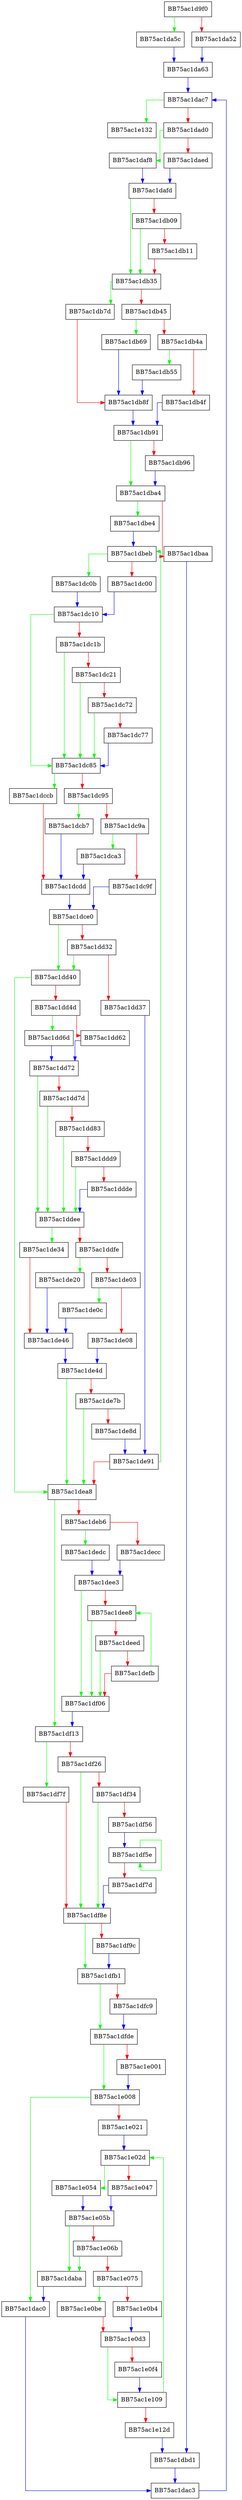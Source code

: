 digraph ZSTD_compressBlock_lazy2_dedicatedDictSearch {
  node [shape="box"];
  graph [splines=ortho];
  BB75ac1d9f0 -> BB75ac1da5c [color="green"];
  BB75ac1d9f0 -> BB75ac1da52 [color="red"];
  BB75ac1da52 -> BB75ac1da63 [color="blue"];
  BB75ac1da5c -> BB75ac1da63 [color="blue"];
  BB75ac1da63 -> BB75ac1dac7 [color="blue"];
  BB75ac1daba -> BB75ac1dac0 [color="blue"];
  BB75ac1dac0 -> BB75ac1dac3 [color="blue"];
  BB75ac1dac3 -> BB75ac1dac7 [color="blue"];
  BB75ac1dac7 -> BB75ac1e132 [color="green"];
  BB75ac1dac7 -> BB75ac1dad0 [color="red"];
  BB75ac1dad0 -> BB75ac1daf8 [color="green"];
  BB75ac1dad0 -> BB75ac1daed [color="red"];
  BB75ac1daed -> BB75ac1dafd [color="blue"];
  BB75ac1daf8 -> BB75ac1dafd [color="blue"];
  BB75ac1dafd -> BB75ac1db35 [color="green"];
  BB75ac1dafd -> BB75ac1db09 [color="red"];
  BB75ac1db09 -> BB75ac1db35 [color="green"];
  BB75ac1db09 -> BB75ac1db11 [color="red"];
  BB75ac1db11 -> BB75ac1db35 [color="red"];
  BB75ac1db35 -> BB75ac1db7d [color="green"];
  BB75ac1db35 -> BB75ac1db45 [color="red"];
  BB75ac1db45 -> BB75ac1db69 [color="green"];
  BB75ac1db45 -> BB75ac1db4a [color="red"];
  BB75ac1db4a -> BB75ac1db55 [color="green"];
  BB75ac1db4a -> BB75ac1db4f [color="red"];
  BB75ac1db4f -> BB75ac1db91 [color="blue"];
  BB75ac1db55 -> BB75ac1db8f [color="blue"];
  BB75ac1db69 -> BB75ac1db8f [color="blue"];
  BB75ac1db7d -> BB75ac1db8f [color="red"];
  BB75ac1db8f -> BB75ac1db91 [color="blue"];
  BB75ac1db91 -> BB75ac1dba4 [color="green"];
  BB75ac1db91 -> BB75ac1db96 [color="red"];
  BB75ac1db96 -> BB75ac1dba4 [color="blue"];
  BB75ac1dba4 -> BB75ac1dbe4 [color="green"];
  BB75ac1dba4 -> BB75ac1dbaa [color="red"];
  BB75ac1dbaa -> BB75ac1dbd1 [color="blue"];
  BB75ac1dbd1 -> BB75ac1dac3 [color="blue"];
  BB75ac1dbe4 -> BB75ac1dbeb [color="blue"];
  BB75ac1dbeb -> BB75ac1dc0b [color="green"];
  BB75ac1dbeb -> BB75ac1dc00 [color="red"];
  BB75ac1dc00 -> BB75ac1dc10 [color="blue"];
  BB75ac1dc0b -> BB75ac1dc10 [color="blue"];
  BB75ac1dc10 -> BB75ac1dc85 [color="green"];
  BB75ac1dc10 -> BB75ac1dc1b [color="red"];
  BB75ac1dc1b -> BB75ac1dc85 [color="green"];
  BB75ac1dc1b -> BB75ac1dc21 [color="red"];
  BB75ac1dc21 -> BB75ac1dc85 [color="green"];
  BB75ac1dc21 -> BB75ac1dc72 [color="red"];
  BB75ac1dc72 -> BB75ac1dc85 [color="green"];
  BB75ac1dc72 -> BB75ac1dc77 [color="red"];
  BB75ac1dc77 -> BB75ac1dc85 [color="blue"];
  BB75ac1dc85 -> BB75ac1dccb [color="green"];
  BB75ac1dc85 -> BB75ac1dc95 [color="red"];
  BB75ac1dc95 -> BB75ac1dcb7 [color="green"];
  BB75ac1dc95 -> BB75ac1dc9a [color="red"];
  BB75ac1dc9a -> BB75ac1dca3 [color="green"];
  BB75ac1dc9a -> BB75ac1dc9f [color="red"];
  BB75ac1dc9f -> BB75ac1dce0 [color="blue"];
  BB75ac1dca3 -> BB75ac1dcdd [color="blue"];
  BB75ac1dcb7 -> BB75ac1dcdd [color="blue"];
  BB75ac1dccb -> BB75ac1dcdd [color="red"];
  BB75ac1dcdd -> BB75ac1dce0 [color="blue"];
  BB75ac1dce0 -> BB75ac1dd40 [color="green"];
  BB75ac1dce0 -> BB75ac1dd32 [color="red"];
  BB75ac1dd32 -> BB75ac1dd40 [color="green"];
  BB75ac1dd32 -> BB75ac1dd37 [color="red"];
  BB75ac1dd37 -> BB75ac1de91 [color="blue"];
  BB75ac1dd40 -> BB75ac1dea8 [color="green"];
  BB75ac1dd40 -> BB75ac1dd4d [color="red"];
  BB75ac1dd4d -> BB75ac1dd6d [color="green"];
  BB75ac1dd4d -> BB75ac1dd62 [color="red"];
  BB75ac1dd62 -> BB75ac1dd72 [color="blue"];
  BB75ac1dd6d -> BB75ac1dd72 [color="blue"];
  BB75ac1dd72 -> BB75ac1ddee [color="green"];
  BB75ac1dd72 -> BB75ac1dd7d [color="red"];
  BB75ac1dd7d -> BB75ac1ddee [color="green"];
  BB75ac1dd7d -> BB75ac1dd83 [color="red"];
  BB75ac1dd83 -> BB75ac1ddee [color="green"];
  BB75ac1dd83 -> BB75ac1ddd9 [color="red"];
  BB75ac1ddd9 -> BB75ac1ddee [color="green"];
  BB75ac1ddd9 -> BB75ac1ddde [color="red"];
  BB75ac1ddde -> BB75ac1ddee [color="blue"];
  BB75ac1ddee -> BB75ac1de34 [color="green"];
  BB75ac1ddee -> BB75ac1ddfe [color="red"];
  BB75ac1ddfe -> BB75ac1de20 [color="green"];
  BB75ac1ddfe -> BB75ac1de03 [color="red"];
  BB75ac1de03 -> BB75ac1de0c [color="green"];
  BB75ac1de03 -> BB75ac1de08 [color="red"];
  BB75ac1de08 -> BB75ac1de4d [color="blue"];
  BB75ac1de0c -> BB75ac1de46 [color="blue"];
  BB75ac1de20 -> BB75ac1de46 [color="blue"];
  BB75ac1de34 -> BB75ac1de46 [color="red"];
  BB75ac1de46 -> BB75ac1de4d [color="blue"];
  BB75ac1de4d -> BB75ac1dea8 [color="green"];
  BB75ac1de4d -> BB75ac1de7b [color="red"];
  BB75ac1de7b -> BB75ac1dea8 [color="green"];
  BB75ac1de7b -> BB75ac1de8d [color="red"];
  BB75ac1de8d -> BB75ac1de91 [color="blue"];
  BB75ac1de91 -> BB75ac1dbeb [color="green"];
  BB75ac1de91 -> BB75ac1dea8 [color="red"];
  BB75ac1dea8 -> BB75ac1df13 [color="green"];
  BB75ac1dea8 -> BB75ac1deb6 [color="red"];
  BB75ac1deb6 -> BB75ac1dedc [color="green"];
  BB75ac1deb6 -> BB75ac1decc [color="red"];
  BB75ac1decc -> BB75ac1dee3 [color="blue"];
  BB75ac1dedc -> BB75ac1dee3 [color="blue"];
  BB75ac1dee3 -> BB75ac1df06 [color="green"];
  BB75ac1dee3 -> BB75ac1dee8 [color="red"];
  BB75ac1dee8 -> BB75ac1df06 [color="green"];
  BB75ac1dee8 -> BB75ac1deed [color="red"];
  BB75ac1deed -> BB75ac1df06 [color="green"];
  BB75ac1deed -> BB75ac1defb [color="red"];
  BB75ac1defb -> BB75ac1dee8 [color="green"];
  BB75ac1defb -> BB75ac1df06 [color="red"];
  BB75ac1df06 -> BB75ac1df13 [color="blue"];
  BB75ac1df13 -> BB75ac1df7f [color="green"];
  BB75ac1df13 -> BB75ac1df26 [color="red"];
  BB75ac1df26 -> BB75ac1df8e [color="green"];
  BB75ac1df26 -> BB75ac1df34 [color="red"];
  BB75ac1df34 -> BB75ac1df8e [color="green"];
  BB75ac1df34 -> BB75ac1df56 [color="red"];
  BB75ac1df56 -> BB75ac1df5e [color="blue"];
  BB75ac1df5e -> BB75ac1df5e [color="green"];
  BB75ac1df5e -> BB75ac1df7d [color="red"];
  BB75ac1df7d -> BB75ac1df8e [color="blue"];
  BB75ac1df7f -> BB75ac1df8e [color="red"];
  BB75ac1df8e -> BB75ac1dfb1 [color="green"];
  BB75ac1df8e -> BB75ac1df9c [color="red"];
  BB75ac1df9c -> BB75ac1dfb1 [color="blue"];
  BB75ac1dfb1 -> BB75ac1dfde [color="green"];
  BB75ac1dfb1 -> BB75ac1dfc9 [color="red"];
  BB75ac1dfc9 -> BB75ac1dfde [color="blue"];
  BB75ac1dfde -> BB75ac1e008 [color="green"];
  BB75ac1dfde -> BB75ac1e001 [color="red"];
  BB75ac1e001 -> BB75ac1e008 [color="blue"];
  BB75ac1e008 -> BB75ac1dac0 [color="green"];
  BB75ac1e008 -> BB75ac1e021 [color="red"];
  BB75ac1e021 -> BB75ac1e02d [color="blue"];
  BB75ac1e02d -> BB75ac1e054 [color="green"];
  BB75ac1e02d -> BB75ac1e047 [color="red"];
  BB75ac1e047 -> BB75ac1e05b [color="blue"];
  BB75ac1e054 -> BB75ac1e05b [color="blue"];
  BB75ac1e05b -> BB75ac1daba [color="green"];
  BB75ac1e05b -> BB75ac1e06b [color="red"];
  BB75ac1e06b -> BB75ac1daba [color="green"];
  BB75ac1e06b -> BB75ac1e075 [color="red"];
  BB75ac1e075 -> BB75ac1e0be [color="green"];
  BB75ac1e075 -> BB75ac1e0b4 [color="red"];
  BB75ac1e0b4 -> BB75ac1e0d3 [color="blue"];
  BB75ac1e0be -> BB75ac1e0d3 [color="red"];
  BB75ac1e0d3 -> BB75ac1e109 [color="green"];
  BB75ac1e0d3 -> BB75ac1e0f4 [color="red"];
  BB75ac1e0f4 -> BB75ac1e109 [color="blue"];
  BB75ac1e109 -> BB75ac1e02d [color="green"];
  BB75ac1e109 -> BB75ac1e12d [color="red"];
  BB75ac1e12d -> BB75ac1dbd1 [color="blue"];
}